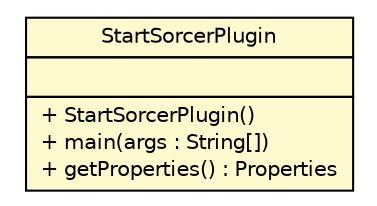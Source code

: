 #!/usr/local/bin/dot
#
# Class diagram 
# Generated by UMLGraph version R5_6 (http://www.umlgraph.org/)
#

digraph G {
	edge [fontname="Helvetica",fontsize=10,labelfontname="Helvetica",labelfontsize=10];
	node [fontname="Helvetica",fontsize=10,shape=plaintext];
	nodesep=0.25;
	ranksep=0.5;
	// sorcer.ssb.StartSorcerPlugin
	c478386 [label=<<table title="sorcer.ssb.StartSorcerPlugin" border="0" cellborder="1" cellspacing="0" cellpadding="2" port="p" bgcolor="lemonChiffon" href="./StartSorcerPlugin.html">
		<tr><td><table border="0" cellspacing="0" cellpadding="1">
<tr><td align="center" balign="center"> StartSorcerPlugin </td></tr>
		</table></td></tr>
		<tr><td><table border="0" cellspacing="0" cellpadding="1">
<tr><td align="left" balign="left">  </td></tr>
		</table></td></tr>
		<tr><td><table border="0" cellspacing="0" cellpadding="1">
<tr><td align="left" balign="left"> + StartSorcerPlugin() </td></tr>
<tr><td align="left" balign="left"> + main(args : String[]) </td></tr>
<tr><td align="left" balign="left"> + getProperties() : Properties </td></tr>
		</table></td></tr>
		</table>>, URL="./StartSorcerPlugin.html", fontname="Helvetica", fontcolor="black", fontsize=10.0];
}

